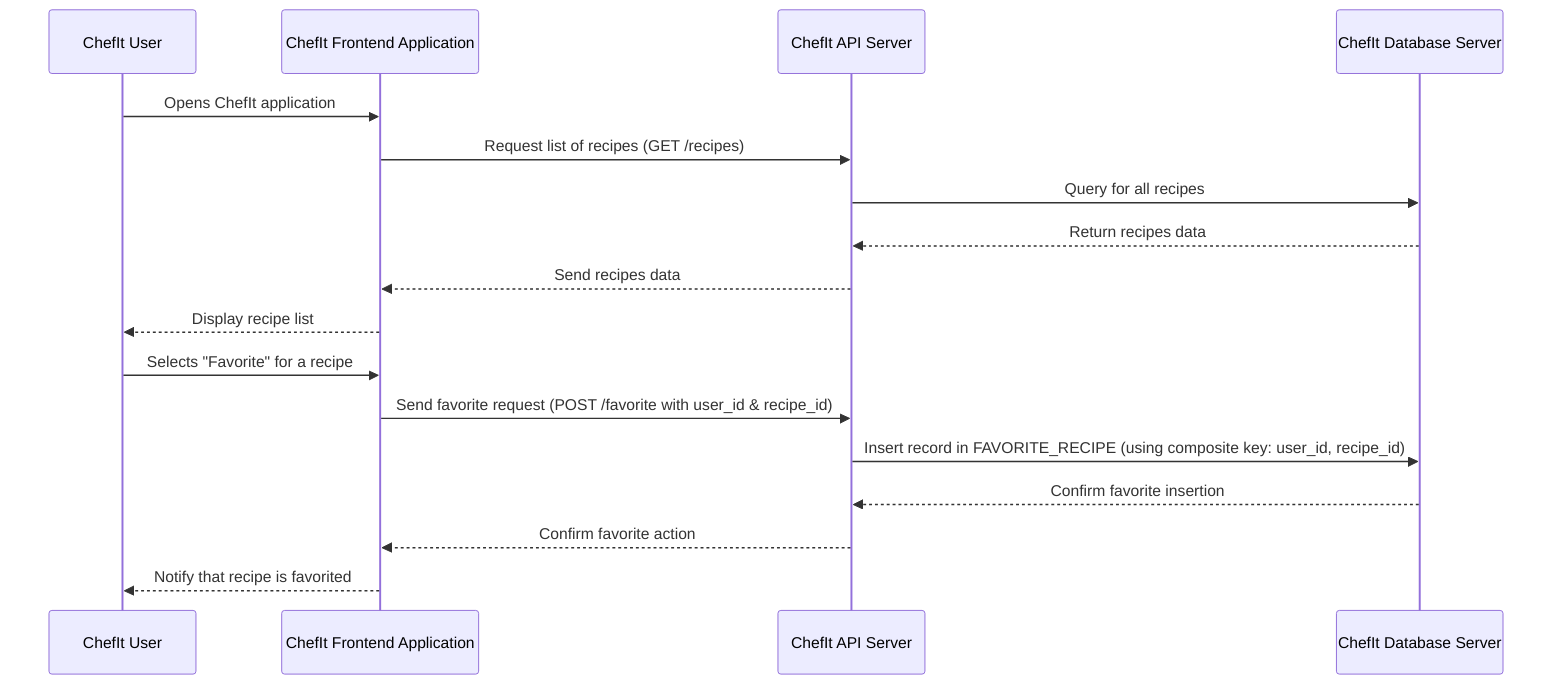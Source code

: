 sequenceDiagram
    participant ChefItUser as ChefIt User
    participant ChefItFrontend as ChefIt Frontend Application
    participant ChefItAPI as ChefIt API Server
    participant ChefItDatabase as ChefIt Database Server

    ChefItUser->>ChefItFrontend: Opens ChefIt application
    ChefItFrontend->>ChefItAPI: Request list of recipes (GET /recipes)
    ChefItAPI->>ChefItDatabase: Query for all recipes
    ChefItDatabase-->>ChefItAPI: Return recipes data
    ChefItAPI-->>ChefItFrontend: Send recipes data
    ChefItFrontend-->>ChefItUser: Display recipe list

    ChefItUser->>ChefItFrontend: Selects "Favorite" for a recipe
    ChefItFrontend->>ChefItAPI: Send favorite request (POST /favorite with user_id & recipe_id)
    ChefItAPI->>ChefItDatabase: Insert record in FAVORITE_RECIPE (using composite key: user_id, recipe_id)
    ChefItDatabase-->>ChefItAPI: Confirm favorite insertion
    ChefItAPI-->>ChefItFrontend: Confirm favorite action
    ChefItFrontend-->>ChefItUser: Notify that recipe is favorited